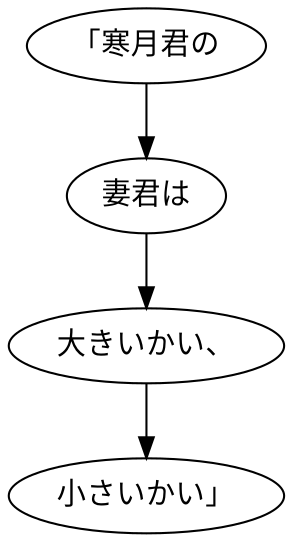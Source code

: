 digraph graph8882 {
	node0 [label="「寒月君の"];
	node1 [label="妻君は"];
	node2 [label="大きいかい、"];
	node3 [label="小さいかい」"];
	node0 -> node1;
	node1 -> node2;
	node2 -> node3;
}
